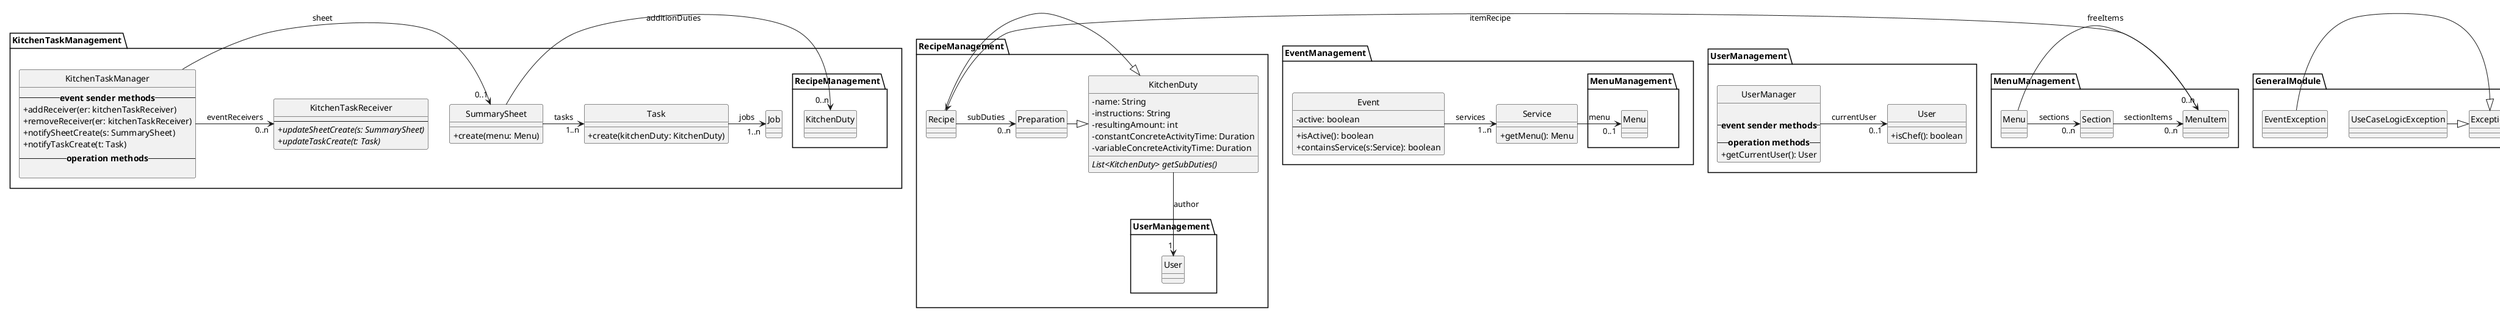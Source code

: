 @startuml Gestire Compiti Cucina
skinparam Style strictuml
skinparam classAttributeIconSize 0

namespace KitchenTaskManagement {
    ' GRASP Controller
    class KitchenTaskManager{
        --<b>event sender methods</b>--
        +addReceiver(er: kitchenTaskReceiver)
        +removeReceiver(er: kitchenTaskReceiver)
        +notifySheetCreate(s: SummarySheet)
        +notifyTaskCreate(t: Task)
        --<b>operation methods</b>--

    }

    class KitchenTaskReceiver{
        --
        +<i>updateSheetCreate(s: SummarySheet)</i>
        +<i>updateTaskCreate(t: Task)</i>
    }

    ' Compito
    class Task{
        + create(kitchenDuty: KitchenDuty)
    }

    ' Foglio Riepilogativo
    class SummarySheet {
        + create(menu: Menu)
    }

    SummarySheet -> "1..n" Task: tasks
    KitchenTaskManager -> "0..1" SummarySheet: sheet
    SummarySheet -> "0..n" RecipeManagement.KitchenDuty: additionDuties
    Task -> "1..n" Job: jobs
    KitchenTaskManager ->"0..n" KitchenTaskReceiver: eventReceivers


    ' Incarico
    class Job
}

'prova

namespace TurnManagement {
    class Cook

    class Turn
}

namespace RecipeManagement {
    class KitchenDuty {
        - name: String
        - instructions: String
        - resultingAmount: int
        - constantConcreteActivityTime: Duration
        - variableConcreteActivityTime: Duration
        {abstract} List<KitchenDuty> getSubDuties()
        
    }
    KitchenDuty --> "1" UserManagement.User: author

    class Recipe {

    }

    class Preparation{

    }

    Recipe -|>KitchenDuty
    Preparation -|>KitchenDuty
    Recipe -> "0..n" Preparation: subDuties
}

namespace EventManagement {
    class Service {
        + getMenu(): Menu
    }
    Service -> "0..1" MenuManagement.Menu: menu

    class Event {
        - active: boolean
        --
        + isActive(): boolean
        + containsService(s:Service): boolean 
    }
    Event -> "1..n" Service: "services"

}

namespace UserManagement {
    class User {
        + isChef(): boolean
    }

    class UserManager {
        
        --<b>event sender methods</b>--
        --<b>operation methods</b>--
        +getCurrentUser(): User
    }

    UserManager -> "0..1" User: currentUser
}

namespace MenuManagement {
    class Menu
    class MenuItem
    class Section

    Menu -> "0..n" Section:sections
    Section -> "0..n" MenuItem:sectionItems
    Menu->"0..n" MenuItem:freeItems
    MenuItem->RecipeManagement.Recipe:itemRecipe
}

namespace GeneralModule {
    UseCaseLogicException -right|> Exception
    EventException -down|> Exception
    
}

@enduml
